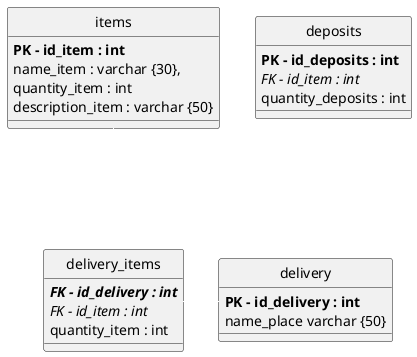 @startuml

'hide the spot
hide circle
' avoid problems with angled crows feet
skinparam linetype ortho
skinparam backgroundcolor transparent
skinparam ArrowColor reverse


entity "items" as e01 {
  **PK - id_item : int**
  name_item : varchar {30},
  quantity_item : int
  description_item : varchar {50}
}

entity "deposits" as e02 {
  **PK - id_deposits : int**
  //FK - id_item : int//
  quantity_deposits : int
}

entity "delivery_items" as e03 {
  **//FK - id_delivery : int//**
  //FK - id_item : int//
  quantity_item : int
}

entity "delivery" as e04 {
  **PK - id_delivery : int**
  name_place varchar {50}
}

e01 "<font color=white>N "-d-- "<font color=white>N " e03
e03 "<font color=white>N "- "<font color=white>    N" e04
e01 "<font color=white>N "- "<font color=white>    N" e02
@enduml
